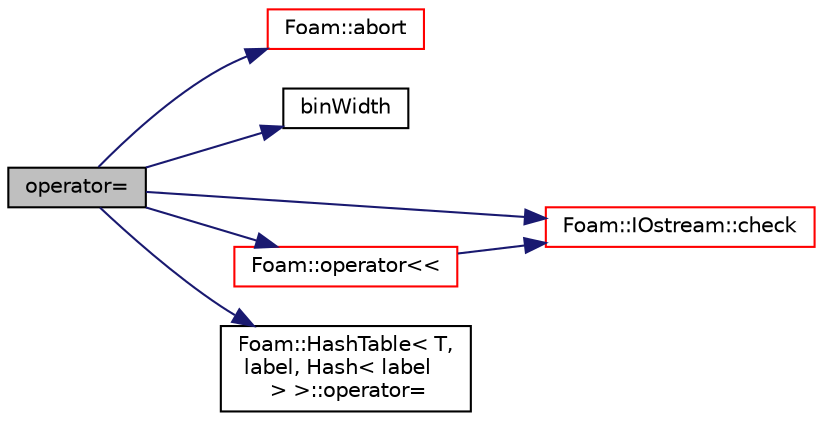 digraph "operator="
{
  bgcolor="transparent";
  edge [fontname="Helvetica",fontsize="10",labelfontname="Helvetica",labelfontsize="10"];
  node [fontname="Helvetica",fontsize="10",shape=record];
  rankdir="LR";
  Node1 [label="operator=",height=0.2,width=0.4,color="black", fillcolor="grey75", style="filled", fontcolor="black"];
  Node1 -> Node2 [color="midnightblue",fontsize="10",style="solid",fontname="Helvetica"];
  Node2 [label="Foam::abort",height=0.2,width=0.4,color="red",URL="$a10958.html#a447107a607d03e417307c203fa5fb44b"];
  Node1 -> Node3 [color="midnightblue",fontsize="10",style="solid",fontname="Helvetica"];
  Node3 [label="binWidth",height=0.2,width=0.4,color="black",URL="$a00568.html#a45b5d77c7db7491d91c8a9320b335e59"];
  Node1 -> Node4 [color="midnightblue",fontsize="10",style="solid",fontname="Helvetica"];
  Node4 [label="Foam::IOstream::check",height=0.2,width=0.4,color="red",URL="$a01202.html#af85c845c01b78192c2f5302a271d153d",tooltip="Check IOstream status for given operation. "];
  Node1 -> Node5 [color="midnightblue",fontsize="10",style="solid",fontname="Helvetica"];
  Node5 [label="Foam::operator\<\<",height=0.2,width=0.4,color="red",URL="$a10958.html#ae86a76a63deefbe1a4490c873ad8e1b2"];
  Node5 -> Node4 [color="midnightblue",fontsize="10",style="solid",fontname="Helvetica"];
  Node1 -> Node6 [color="midnightblue",fontsize="10",style="solid",fontname="Helvetica"];
  Node6 [label="Foam::HashTable\< T,\l label, Hash\< label\l \> \>::operator=",height=0.2,width=0.4,color="black",URL="$a00997.html#ab08fb00d67b7f3aeca707447df8580c5",tooltip="Assignment. "];
}

